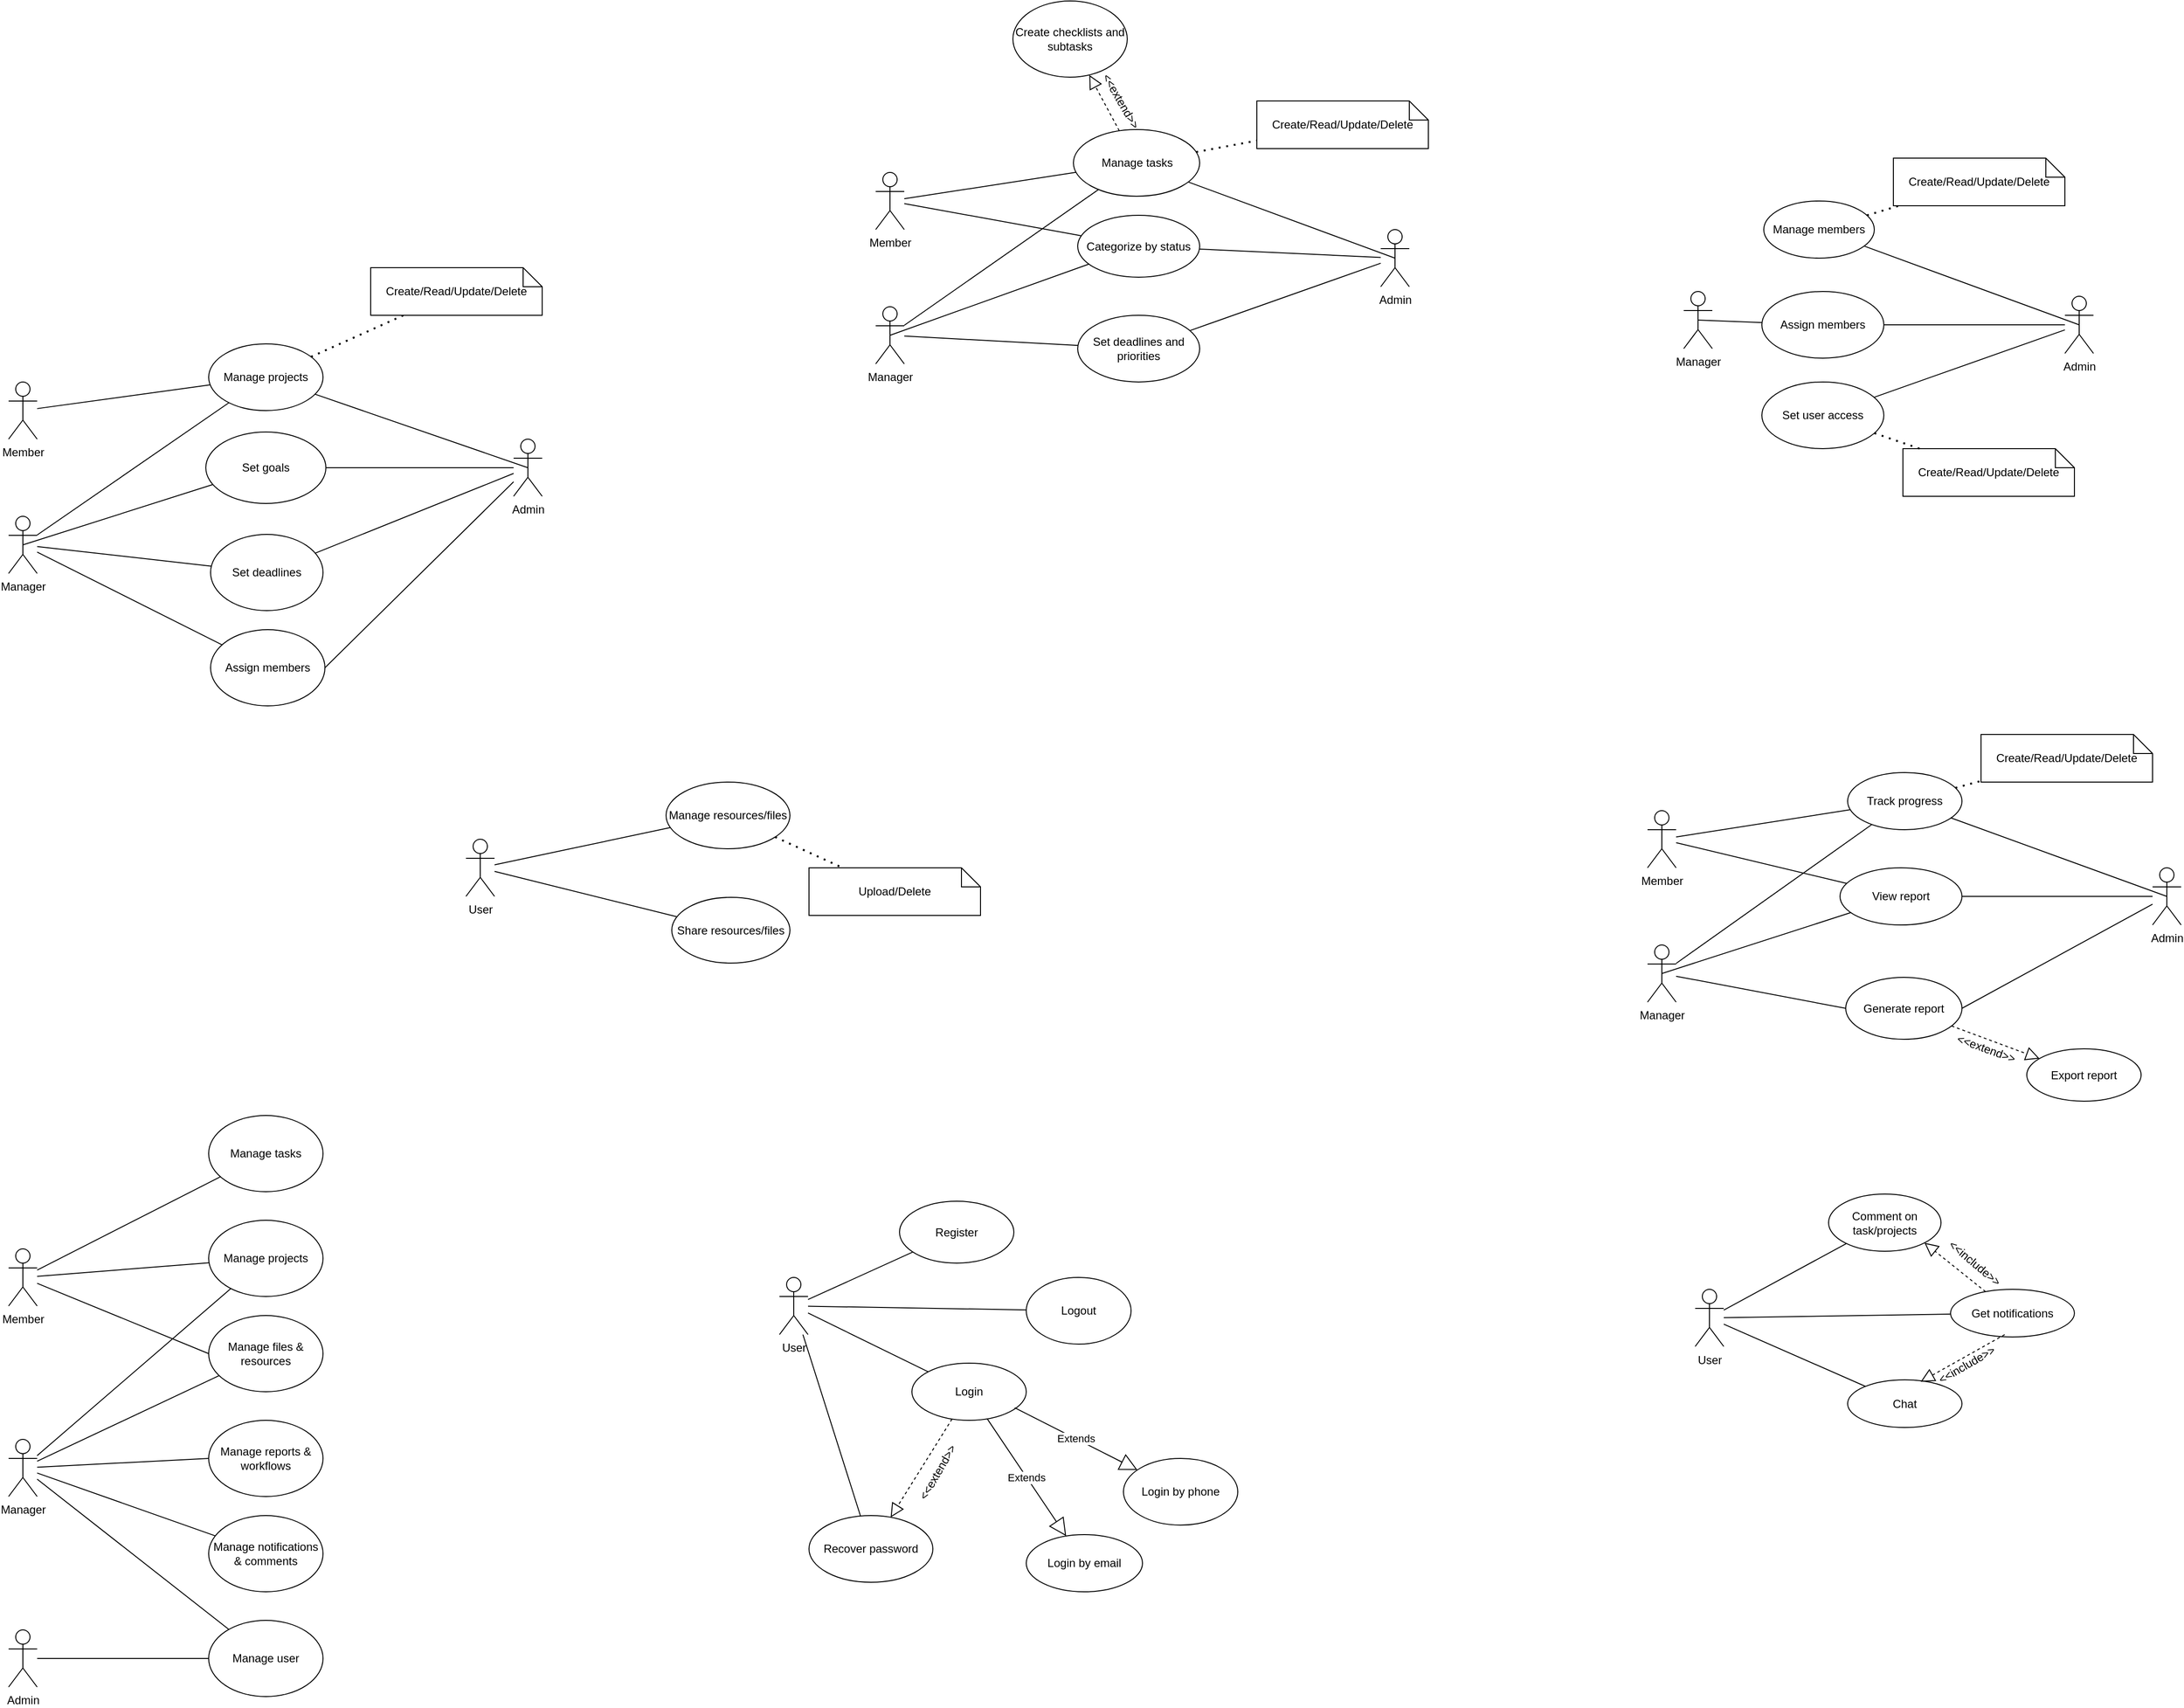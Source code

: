 <mxfile version="27.1.4">
  <diagram name="Page-1" id="LLpskVTNyjd0eYGFW1nT">
    <mxGraphModel dx="1869" dy="2061" grid="1" gridSize="10" guides="1" tooltips="1" connect="1" arrows="1" fold="1" page="1" pageScale="1" pageWidth="827" pageHeight="1169" math="0" shadow="0">
      <root>
        <mxCell id="0" />
        <mxCell id="1" parent="0" />
        <mxCell id="5ddJLNY-2XlwTEDdsY8z-5" value="Manage projects" style="ellipse;whiteSpace=wrap;html=1;" parent="1" vertex="1">
          <mxGeometry x="260" y="-220" width="120" height="70" as="geometry" />
        </mxCell>
        <mxCell id="5ddJLNY-2XlwTEDdsY8z-6" value="Assign members" style="ellipse;whiteSpace=wrap;html=1;" parent="1" vertex="1">
          <mxGeometry x="262" y="80" width="120" height="80" as="geometry" />
        </mxCell>
        <mxCell id="5ddJLNY-2XlwTEDdsY8z-8" value="Set goals" style="ellipse;whiteSpace=wrap;html=1;" parent="1" vertex="1">
          <mxGeometry x="257" y="-127.5" width="126" height="75" as="geometry" />
        </mxCell>
        <mxCell id="oOCcLrobtps6k0QdSRkq-104" value="Member" style="shape=umlActor;verticalLabelPosition=bottom;verticalAlign=top;html=1;outlineConnect=0;" parent="1" vertex="1">
          <mxGeometry x="50" y="730" width="30" height="60" as="geometry" />
        </mxCell>
        <mxCell id="oOCcLrobtps6k0QdSRkq-105" value="Manager" style="shape=umlActor;verticalLabelPosition=bottom;verticalAlign=top;html=1;outlineConnect=0;" parent="1" vertex="1">
          <mxGeometry x="50" y="930" width="30" height="60" as="geometry" />
        </mxCell>
        <mxCell id="oOCcLrobtps6k0QdSRkq-106" value="Admin" style="shape=umlActor;verticalLabelPosition=bottom;verticalAlign=top;html=1;outlineConnect=0;" parent="1" vertex="1">
          <mxGeometry x="50" y="1130" width="30" height="60" as="geometry" />
        </mxCell>
        <mxCell id="oOCcLrobtps6k0QdSRkq-107" value="Manage projects" style="ellipse;whiteSpace=wrap;html=1;" parent="1" vertex="1">
          <mxGeometry x="260" y="700" width="120" height="80" as="geometry" />
        </mxCell>
        <mxCell id="oOCcLrobtps6k0QdSRkq-108" value="Manage tasks" style="ellipse;whiteSpace=wrap;html=1;" parent="1" vertex="1">
          <mxGeometry x="260" y="590" width="120" height="80" as="geometry" />
        </mxCell>
        <mxCell id="oOCcLrobtps6k0QdSRkq-109" value="Manage user" style="ellipse;whiteSpace=wrap;html=1;" parent="1" vertex="1">
          <mxGeometry x="260" y="1120" width="120" height="80" as="geometry" />
        </mxCell>
        <mxCell id="oOCcLrobtps6k0QdSRkq-110" value="Manage reports &amp;amp; workflows" style="ellipse;whiteSpace=wrap;html=1;" parent="1" vertex="1">
          <mxGeometry x="260" y="910" width="120" height="80" as="geometry" />
        </mxCell>
        <mxCell id="oOCcLrobtps6k0QdSRkq-111" value="Manage notifications &amp;amp; comments" style="ellipse;whiteSpace=wrap;html=1;" parent="1" vertex="1">
          <mxGeometry x="260" y="1010" width="120" height="80" as="geometry" />
        </mxCell>
        <mxCell id="i_LhrdnTxtgHmk7P9j8N-1" value="Manage files &amp;amp; resources" style="ellipse;whiteSpace=wrap;html=1;" parent="1" vertex="1">
          <mxGeometry x="260" y="800" width="120" height="80" as="geometry" />
        </mxCell>
        <mxCell id="TwEvVW-eclEVVmXi3KOq-1" value="Member" style="shape=umlActor;verticalLabelPosition=bottom;verticalAlign=top;html=1;outlineConnect=0;" parent="1" vertex="1">
          <mxGeometry x="50" y="-180" width="30" height="60" as="geometry" />
        </mxCell>
        <mxCell id="TwEvVW-eclEVVmXi3KOq-2" value="Manager" style="shape=umlActor;verticalLabelPosition=bottom;verticalAlign=top;html=1;outlineConnect=0;" parent="1" vertex="1">
          <mxGeometry x="50" y="-39" width="30" height="60" as="geometry" />
        </mxCell>
        <mxCell id="TwEvVW-eclEVVmXi3KOq-3" value="Admin" style="shape=umlActor;verticalLabelPosition=bottom;verticalAlign=top;html=1;outlineConnect=0;" parent="1" vertex="1">
          <mxGeometry x="580" y="-120" width="30" height="60" as="geometry" />
        </mxCell>
        <mxCell id="TwEvVW-eclEVVmXi3KOq-14" value="" style="endArrow=none;html=1;rounded=0;" parent="1" source="oOCcLrobtps6k0QdSRkq-104" target="oOCcLrobtps6k0QdSRkq-108" edge="1">
          <mxGeometry width="50" height="50" relative="1" as="geometry">
            <mxPoint x="160" y="760" as="sourcePoint" />
            <mxPoint x="210" y="710" as="targetPoint" />
          </mxGeometry>
        </mxCell>
        <mxCell id="TwEvVW-eclEVVmXi3KOq-15" value="" style="endArrow=none;html=1;rounded=0;entryX=0;entryY=0.5;entryDx=0;entryDy=0;" parent="1" source="oOCcLrobtps6k0QdSRkq-104" target="i_LhrdnTxtgHmk7P9j8N-1" edge="1">
          <mxGeometry width="50" height="50" relative="1" as="geometry">
            <mxPoint x="160" y="760" as="sourcePoint" />
            <mxPoint x="210" y="710" as="targetPoint" />
          </mxGeometry>
        </mxCell>
        <mxCell id="TwEvVW-eclEVVmXi3KOq-23" value="" style="endArrow=none;html=1;rounded=0;" parent="1" source="TwEvVW-eclEVVmXi3KOq-2" target="5ddJLNY-2XlwTEDdsY8z-6" edge="1">
          <mxGeometry width="50" height="50" relative="1" as="geometry">
            <mxPoint x="60" y="343" as="sourcePoint" />
            <mxPoint x="248" y="269" as="targetPoint" />
          </mxGeometry>
        </mxCell>
        <mxCell id="TwEvVW-eclEVVmXi3KOq-25" value="" style="endArrow=none;html=1;rounded=0;" parent="1" source="TwEvVW-eclEVVmXi3KOq-2" target="5ddJLNY-2XlwTEDdsY8z-5" edge="1">
          <mxGeometry width="50" height="50" relative="1" as="geometry">
            <mxPoint x="70" y="330" as="sourcePoint" />
            <mxPoint x="262" y="170" as="targetPoint" />
          </mxGeometry>
        </mxCell>
        <mxCell id="TwEvVW-eclEVVmXi3KOq-33" value="" style="endArrow=none;html=1;rounded=0;" parent="1" source="TwEvVW-eclEVVmXi3KOq-1" target="5ddJLNY-2XlwTEDdsY8z-5" edge="1">
          <mxGeometry width="50" height="50" relative="1" as="geometry">
            <mxPoint x="160" y="200" as="sourcePoint" />
            <mxPoint x="390" y="180" as="targetPoint" />
          </mxGeometry>
        </mxCell>
        <mxCell id="TwEvVW-eclEVVmXi3KOq-35" value="" style="endArrow=none;html=1;rounded=0;exitX=1;exitY=0.5;exitDx=0;exitDy=0;" parent="1" source="5ddJLNY-2XlwTEDdsY8z-6" target="TwEvVW-eclEVVmXi3KOq-3" edge="1">
          <mxGeometry width="50" height="50" relative="1" as="geometry">
            <mxPoint x="340" y="230" as="sourcePoint" />
            <mxPoint x="390" y="180" as="targetPoint" />
          </mxGeometry>
        </mxCell>
        <mxCell id="TwEvVW-eclEVVmXi3KOq-41" value="" style="endArrow=none;html=1;rounded=0;exitX=0.5;exitY=0.5;exitDx=0;exitDy=0;exitPerimeter=0;" parent="1" source="TwEvVW-eclEVVmXi3KOq-3" target="5ddJLNY-2XlwTEDdsY8z-5" edge="1">
          <mxGeometry width="50" height="50" relative="1" as="geometry">
            <mxPoint x="640" y="157" as="sourcePoint" />
            <mxPoint x="920" y="80" as="targetPoint" />
          </mxGeometry>
        </mxCell>
        <mxCell id="TwEvVW-eclEVVmXi3KOq-42" value="" style="endArrow=none;html=1;rounded=0;" parent="1" source="TwEvVW-eclEVVmXi3KOq-3" target="5ddJLNY-2XlwTEDdsY8z-8" edge="1">
          <mxGeometry width="50" height="50" relative="1" as="geometry">
            <mxPoint x="650" y="80" as="sourcePoint" />
            <mxPoint x="730" y="-80" as="targetPoint" />
          </mxGeometry>
        </mxCell>
        <mxCell id="TwEvVW-eclEVVmXi3KOq-47" value="" style="endArrow=none;html=1;rounded=0;exitX=0.5;exitY=0.5;exitDx=0;exitDy=0;exitPerimeter=0;" parent="1" source="TwEvVW-eclEVVmXi3KOq-2" target="5ddJLNY-2XlwTEDdsY8z-8" edge="1">
          <mxGeometry width="50" height="50" relative="1" as="geometry">
            <mxPoint x="180" y="285" as="sourcePoint" />
            <mxPoint x="374" y="20" as="targetPoint" />
          </mxGeometry>
        </mxCell>
        <mxCell id="TwEvVW-eclEVVmXi3KOq-110" value="" style="endArrow=none;html=1;rounded=0;entryX=0;entryY=0.5;entryDx=0;entryDy=0;" parent="1" source="oOCcLrobtps6k0QdSRkq-105" target="oOCcLrobtps6k0QdSRkq-110" edge="1">
          <mxGeometry width="50" height="50" relative="1" as="geometry">
            <mxPoint x="150" y="880" as="sourcePoint" />
            <mxPoint x="340" y="973" as="targetPoint" />
          </mxGeometry>
        </mxCell>
        <mxCell id="TwEvVW-eclEVVmXi3KOq-113" value="" style="endArrow=none;html=1;rounded=0;" parent="1" source="oOCcLrobtps6k0QdSRkq-105" target="oOCcLrobtps6k0QdSRkq-111" edge="1">
          <mxGeometry width="50" height="50" relative="1" as="geometry">
            <mxPoint x="140" y="970" as="sourcePoint" />
            <mxPoint x="320" y="970" as="targetPoint" />
          </mxGeometry>
        </mxCell>
        <mxCell id="TwEvVW-eclEVVmXi3KOq-114" value="" style="endArrow=none;html=1;rounded=0;" parent="1" source="oOCcLrobtps6k0QdSRkq-105" target="oOCcLrobtps6k0QdSRkq-109" edge="1">
          <mxGeometry width="50" height="50" relative="1" as="geometry">
            <mxPoint x="100" y="970" as="sourcePoint" />
            <mxPoint x="288" y="1044" as="targetPoint" />
          </mxGeometry>
        </mxCell>
        <mxCell id="TwEvVW-eclEVVmXi3KOq-115" value="" style="endArrow=none;html=1;rounded=0;" parent="1" source="oOCcLrobtps6k0QdSRkq-105" target="i_LhrdnTxtgHmk7P9j8N-1" edge="1">
          <mxGeometry width="50" height="50" relative="1" as="geometry">
            <mxPoint x="130" y="940" as="sourcePoint" />
            <mxPoint x="310" y="940" as="targetPoint" />
          </mxGeometry>
        </mxCell>
        <mxCell id="TwEvVW-eclEVVmXi3KOq-116" value="" style="endArrow=none;html=1;rounded=0;" parent="1" source="oOCcLrobtps6k0QdSRkq-105" target="oOCcLrobtps6k0QdSRkq-107" edge="1">
          <mxGeometry width="50" height="50" relative="1" as="geometry">
            <mxPoint x="100" y="944" as="sourcePoint" />
            <mxPoint x="288" y="870" as="targetPoint" />
          </mxGeometry>
        </mxCell>
        <mxCell id="TwEvVW-eclEVVmXi3KOq-117" value="" style="endArrow=none;html=1;rounded=0;" parent="1" source="oOCcLrobtps6k0QdSRkq-104" target="oOCcLrobtps6k0QdSRkq-107" edge="1">
          <mxGeometry width="50" height="50" relative="1" as="geometry">
            <mxPoint x="180" y="760" as="sourcePoint" />
            <mxPoint x="370" y="843" as="targetPoint" />
          </mxGeometry>
        </mxCell>
        <mxCell id="8Crcheac2xjCXa0UdA6q-2" value="Create/Read/Update/Delete" style="shape=note;size=20;whiteSpace=wrap;html=1;" parent="1" vertex="1">
          <mxGeometry x="430" y="-300" width="180" height="50" as="geometry" />
        </mxCell>
        <mxCell id="8Crcheac2xjCXa0UdA6q-4" value="Set deadlines" style="ellipse;whiteSpace=wrap;html=1;" parent="1" vertex="1">
          <mxGeometry x="262" y="-20" width="118" height="80" as="geometry" />
        </mxCell>
        <mxCell id="8Crcheac2xjCXa0UdA6q-5" value="" style="endArrow=none;html=1;rounded=0;" parent="1" source="TwEvVW-eclEVVmXi3KOq-2" target="8Crcheac2xjCXa0UdA6q-4" edge="1">
          <mxGeometry width="50" height="50" relative="1" as="geometry">
            <mxPoint x="110" y="20" as="sourcePoint" />
            <mxPoint x="294" y="184" as="targetPoint" />
          </mxGeometry>
        </mxCell>
        <mxCell id="8Crcheac2xjCXa0UdA6q-6" value="" style="endArrow=none;html=1;rounded=0;" parent="1" source="8Crcheac2xjCXa0UdA6q-4" target="TwEvVW-eclEVVmXi3KOq-3" edge="1">
          <mxGeometry width="50" height="50" relative="1" as="geometry">
            <mxPoint x="570" y="201" as="sourcePoint" />
            <mxPoint x="790" y="-70" as="targetPoint" />
          </mxGeometry>
        </mxCell>
        <mxCell id="8Crcheac2xjCXa0UdA6q-11" value="Manage tasks" style="ellipse;whiteSpace=wrap;html=1;" parent="1" vertex="1">
          <mxGeometry x="1167.5" y="-445" width="132.5" height="70" as="geometry" />
        </mxCell>
        <mxCell id="8Crcheac2xjCXa0UdA6q-12" value="&lt;span style=&quot;&quot; data-end=&quot;400&quot; data-start=&quot;366&quot;&gt;Create checklists and subtasks&lt;/span&gt;" style="ellipse;whiteSpace=wrap;html=1;" parent="1" vertex="1">
          <mxGeometry x="1104" y="-580" width="120" height="80" as="geometry" />
        </mxCell>
        <mxCell id="8Crcheac2xjCXa0UdA6q-13" value="Categorize by status" style="ellipse;whiteSpace=wrap;html=1;" parent="1" vertex="1">
          <mxGeometry x="1172" y="-355" width="128" height="65" as="geometry" />
        </mxCell>
        <mxCell id="8Crcheac2xjCXa0UdA6q-14" value="Member" style="shape=umlActor;verticalLabelPosition=bottom;verticalAlign=top;html=1;outlineConnect=0;" parent="1" vertex="1">
          <mxGeometry x="960" y="-400" width="30" height="60" as="geometry" />
        </mxCell>
        <mxCell id="8Crcheac2xjCXa0UdA6q-15" value="Manager" style="shape=umlActor;verticalLabelPosition=bottom;verticalAlign=top;html=1;outlineConnect=0;" parent="1" vertex="1">
          <mxGeometry x="960" y="-259" width="30" height="60" as="geometry" />
        </mxCell>
        <mxCell id="8Crcheac2xjCXa0UdA6q-16" value="Admin" style="shape=umlActor;verticalLabelPosition=bottom;verticalAlign=top;html=1;outlineConnect=0;" parent="1" vertex="1">
          <mxGeometry x="1490" y="-340" width="30" height="60" as="geometry" />
        </mxCell>
        <mxCell id="8Crcheac2xjCXa0UdA6q-18" value="" style="endArrow=none;html=1;rounded=0;" parent="1" source="8Crcheac2xjCXa0UdA6q-15" target="8Crcheac2xjCXa0UdA6q-11" edge="1">
          <mxGeometry width="50" height="50" relative="1" as="geometry">
            <mxPoint x="980" y="110" as="sourcePoint" />
            <mxPoint x="1172" y="-50" as="targetPoint" />
          </mxGeometry>
        </mxCell>
        <mxCell id="8Crcheac2xjCXa0UdA6q-19" value="" style="endArrow=none;html=1;rounded=0;" parent="1" source="8Crcheac2xjCXa0UdA6q-14" target="8Crcheac2xjCXa0UdA6q-11" edge="1">
          <mxGeometry width="50" height="50" relative="1" as="geometry">
            <mxPoint x="1070" y="-20" as="sourcePoint" />
            <mxPoint x="1300" y="-40" as="targetPoint" />
          </mxGeometry>
        </mxCell>
        <mxCell id="8Crcheac2xjCXa0UdA6q-22" value="" style="endArrow=none;html=1;rounded=0;exitX=0.5;exitY=0.5;exitDx=0;exitDy=0;exitPerimeter=0;" parent="1" source="8Crcheac2xjCXa0UdA6q-16" target="8Crcheac2xjCXa0UdA6q-11" edge="1">
          <mxGeometry width="50" height="50" relative="1" as="geometry">
            <mxPoint x="1550" y="-63" as="sourcePoint" />
            <mxPoint x="1830" y="-140" as="targetPoint" />
          </mxGeometry>
        </mxCell>
        <mxCell id="8Crcheac2xjCXa0UdA6q-23" value="" style="endArrow=none;html=1;rounded=0;" parent="1" source="8Crcheac2xjCXa0UdA6q-16" target="8Crcheac2xjCXa0UdA6q-13" edge="1">
          <mxGeometry width="50" height="50" relative="1" as="geometry">
            <mxPoint x="1560" y="-140" as="sourcePoint" />
            <mxPoint x="1640" y="-300" as="targetPoint" />
          </mxGeometry>
        </mxCell>
        <mxCell id="8Crcheac2xjCXa0UdA6q-24" value="" style="endArrow=none;html=1;rounded=0;exitX=0.5;exitY=0.5;exitDx=0;exitDy=0;exitPerimeter=0;" parent="1" source="8Crcheac2xjCXa0UdA6q-15" target="8Crcheac2xjCXa0UdA6q-13" edge="1">
          <mxGeometry width="50" height="50" relative="1" as="geometry">
            <mxPoint x="1090" y="65" as="sourcePoint" />
            <mxPoint x="1284" y="-200" as="targetPoint" />
          </mxGeometry>
        </mxCell>
        <mxCell id="8Crcheac2xjCXa0UdA6q-25" value="Create/Read/Update/Delete" style="shape=note;size=20;whiteSpace=wrap;html=1;" parent="1" vertex="1">
          <mxGeometry x="1360" y="-475" width="180" height="50" as="geometry" />
        </mxCell>
        <mxCell id="8Crcheac2xjCXa0UdA6q-26" value="Set deadlines and priorities" style="ellipse;whiteSpace=wrap;html=1;" parent="1" vertex="1">
          <mxGeometry x="1172" y="-250" width="128" height="70" as="geometry" />
        </mxCell>
        <mxCell id="8Crcheac2xjCXa0UdA6q-27" value="" style="endArrow=none;html=1;rounded=0;" parent="1" source="8Crcheac2xjCXa0UdA6q-15" target="8Crcheac2xjCXa0UdA6q-26" edge="1">
          <mxGeometry width="50" height="50" relative="1" as="geometry">
            <mxPoint x="1020" y="-200" as="sourcePoint" />
            <mxPoint x="1204" y="-36" as="targetPoint" />
          </mxGeometry>
        </mxCell>
        <mxCell id="8Crcheac2xjCXa0UdA6q-28" value="" style="endArrow=none;html=1;rounded=0;" parent="1" source="8Crcheac2xjCXa0UdA6q-26" target="8Crcheac2xjCXa0UdA6q-16" edge="1">
          <mxGeometry width="50" height="50" relative="1" as="geometry">
            <mxPoint x="1480" y="-19" as="sourcePoint" />
            <mxPoint x="1700" y="-290" as="targetPoint" />
          </mxGeometry>
        </mxCell>
        <mxCell id="8Crcheac2xjCXa0UdA6q-31" value="" style="endArrow=none;html=1;rounded=0;" parent="1" source="8Crcheac2xjCXa0UdA6q-14" target="8Crcheac2xjCXa0UdA6q-13" edge="1">
          <mxGeometry width="50" height="50" relative="1" as="geometry">
            <mxPoint x="1010" y="-328" as="sourcePoint" />
            <mxPoint x="1192" y="-370" as="targetPoint" />
          </mxGeometry>
        </mxCell>
        <mxCell id="8Crcheac2xjCXa0UdA6q-33" value="Manage members" style="ellipse;whiteSpace=wrap;html=1;" parent="1" vertex="1">
          <mxGeometry x="1892" y="-370" width="116" height="60" as="geometry" />
        </mxCell>
        <mxCell id="8Crcheac2xjCXa0UdA6q-35" value="Assign members" style="ellipse;whiteSpace=wrap;html=1;" parent="1" vertex="1">
          <mxGeometry x="1890" y="-275" width="128" height="70" as="geometry" />
        </mxCell>
        <mxCell id="8Crcheac2xjCXa0UdA6q-37" value="Manager" style="shape=umlActor;verticalLabelPosition=bottom;verticalAlign=top;html=1;outlineConnect=0;" parent="1" vertex="1">
          <mxGeometry x="1808" y="-275" width="30" height="60" as="geometry" />
        </mxCell>
        <mxCell id="8Crcheac2xjCXa0UdA6q-38" value="Admin" style="shape=umlActor;verticalLabelPosition=bottom;verticalAlign=top;html=1;outlineConnect=0;" parent="1" vertex="1">
          <mxGeometry x="2208" y="-270" width="30" height="60" as="geometry" />
        </mxCell>
        <mxCell id="8Crcheac2xjCXa0UdA6q-44" value="" style="endArrow=none;html=1;rounded=0;exitX=0.5;exitY=0.5;exitDx=0;exitDy=0;exitPerimeter=0;" parent="1" source="8Crcheac2xjCXa0UdA6q-38" target="8Crcheac2xjCXa0UdA6q-33" edge="1">
          <mxGeometry width="50" height="50" relative="1" as="geometry">
            <mxPoint x="2268" y="7" as="sourcePoint" />
            <mxPoint x="2548" y="-70" as="targetPoint" />
          </mxGeometry>
        </mxCell>
        <mxCell id="8Crcheac2xjCXa0UdA6q-45" value="" style="endArrow=none;html=1;rounded=0;" parent="1" source="8Crcheac2xjCXa0UdA6q-38" target="8Crcheac2xjCXa0UdA6q-35" edge="1">
          <mxGeometry width="50" height="50" relative="1" as="geometry">
            <mxPoint x="2278" y="-70" as="sourcePoint" />
            <mxPoint x="2358" y="-230" as="targetPoint" />
          </mxGeometry>
        </mxCell>
        <mxCell id="8Crcheac2xjCXa0UdA6q-46" value="" style="endArrow=none;html=1;rounded=0;exitX=0.5;exitY=0.5;exitDx=0;exitDy=0;exitPerimeter=0;" parent="1" source="8Crcheac2xjCXa0UdA6q-37" target="8Crcheac2xjCXa0UdA6q-35" edge="1">
          <mxGeometry width="50" height="50" relative="1" as="geometry">
            <mxPoint x="1808" y="135" as="sourcePoint" />
            <mxPoint x="2002" y="-130" as="targetPoint" />
          </mxGeometry>
        </mxCell>
        <mxCell id="8Crcheac2xjCXa0UdA6q-47" value="Create/Read/Update/Delete" style="shape=note;size=20;whiteSpace=wrap;html=1;" parent="1" vertex="1">
          <mxGeometry x="2028" y="-415" width="180" height="50" as="geometry" />
        </mxCell>
        <mxCell id="8Crcheac2xjCXa0UdA6q-48" value="Set user access" style="ellipse;whiteSpace=wrap;html=1;" parent="1" vertex="1">
          <mxGeometry x="1890" y="-180" width="128" height="70" as="geometry" />
        </mxCell>
        <mxCell id="8Crcheac2xjCXa0UdA6q-50" value="" style="endArrow=none;html=1;rounded=0;" parent="1" source="8Crcheac2xjCXa0UdA6q-48" target="8Crcheac2xjCXa0UdA6q-38" edge="1">
          <mxGeometry width="50" height="50" relative="1" as="geometry">
            <mxPoint x="2198" y="51" as="sourcePoint" />
            <mxPoint x="2418" y="-220" as="targetPoint" />
          </mxGeometry>
        </mxCell>
        <mxCell id="8Crcheac2xjCXa0UdA6q-58" value="Create/Read/Update/Delete" style="shape=note;size=20;whiteSpace=wrap;html=1;" parent="1" vertex="1">
          <mxGeometry x="2038" y="-110" width="180" height="50" as="geometry" />
        </mxCell>
        <mxCell id="8Crcheac2xjCXa0UdA6q-65" value="Track progress" style="ellipse;whiteSpace=wrap;html=1;" parent="1" vertex="1">
          <mxGeometry x="1980" y="230" width="120" height="60" as="geometry" />
        </mxCell>
        <mxCell id="8Crcheac2xjCXa0UdA6q-66" value="&lt;span style=&quot;&quot; data-end=&quot;400&quot; data-start=&quot;366&quot;&gt;Generate report&lt;/span&gt;" style="ellipse;whiteSpace=wrap;html=1;" parent="1" vertex="1">
          <mxGeometry x="1978" y="445" width="122" height="65" as="geometry" />
        </mxCell>
        <mxCell id="8Crcheac2xjCXa0UdA6q-67" value="View report" style="ellipse;whiteSpace=wrap;html=1;" parent="1" vertex="1">
          <mxGeometry x="1972" y="330" width="128" height="60" as="geometry" />
        </mxCell>
        <mxCell id="8Crcheac2xjCXa0UdA6q-68" value="Member" style="shape=umlActor;verticalLabelPosition=bottom;verticalAlign=top;html=1;outlineConnect=0;" parent="1" vertex="1">
          <mxGeometry x="1770" y="270" width="30" height="60" as="geometry" />
        </mxCell>
        <mxCell id="8Crcheac2xjCXa0UdA6q-69" value="Manager" style="shape=umlActor;verticalLabelPosition=bottom;verticalAlign=top;html=1;outlineConnect=0;" parent="1" vertex="1">
          <mxGeometry x="1770" y="411" width="30" height="60" as="geometry" />
        </mxCell>
        <mxCell id="8Crcheac2xjCXa0UdA6q-70" value="Admin" style="shape=umlActor;verticalLabelPosition=bottom;verticalAlign=top;html=1;outlineConnect=0;" parent="1" vertex="1">
          <mxGeometry x="2300" y="330" width="30" height="60" as="geometry" />
        </mxCell>
        <mxCell id="8Crcheac2xjCXa0UdA6q-71" value="" style="endArrow=none;html=1;rounded=0;entryX=0;entryY=0.5;entryDx=0;entryDy=0;" parent="1" source="8Crcheac2xjCXa0UdA6q-69" target="8Crcheac2xjCXa0UdA6q-66" edge="1">
          <mxGeometry width="50" height="50" relative="1" as="geometry">
            <mxPoint x="1780" y="793" as="sourcePoint" />
            <mxPoint x="1968" y="719" as="targetPoint" />
          </mxGeometry>
        </mxCell>
        <mxCell id="8Crcheac2xjCXa0UdA6q-72" value="" style="endArrow=none;html=1;rounded=0;" parent="1" source="8Crcheac2xjCXa0UdA6q-69" target="8Crcheac2xjCXa0UdA6q-65" edge="1">
          <mxGeometry width="50" height="50" relative="1" as="geometry">
            <mxPoint x="1790" y="780" as="sourcePoint" />
            <mxPoint x="1982" y="620" as="targetPoint" />
          </mxGeometry>
        </mxCell>
        <mxCell id="8Crcheac2xjCXa0UdA6q-73" value="" style="endArrow=none;html=1;rounded=0;" parent="1" source="8Crcheac2xjCXa0UdA6q-68" target="8Crcheac2xjCXa0UdA6q-65" edge="1">
          <mxGeometry width="50" height="50" relative="1" as="geometry">
            <mxPoint x="1880" y="650" as="sourcePoint" />
            <mxPoint x="2110" y="630" as="targetPoint" />
          </mxGeometry>
        </mxCell>
        <mxCell id="8Crcheac2xjCXa0UdA6q-74" value="" style="endArrow=none;html=1;rounded=0;exitX=1;exitY=0.5;exitDx=0;exitDy=0;" parent="1" source="8Crcheac2xjCXa0UdA6q-66" target="8Crcheac2xjCXa0UdA6q-70" edge="1">
          <mxGeometry width="50" height="50" relative="1" as="geometry">
            <mxPoint x="2060" y="680" as="sourcePoint" />
            <mxPoint x="2110" y="630" as="targetPoint" />
          </mxGeometry>
        </mxCell>
        <mxCell id="8Crcheac2xjCXa0UdA6q-76" value="" style="endArrow=none;html=1;rounded=0;exitX=0.5;exitY=0.5;exitDx=0;exitDy=0;exitPerimeter=0;" parent="1" source="8Crcheac2xjCXa0UdA6q-70" target="8Crcheac2xjCXa0UdA6q-65" edge="1">
          <mxGeometry width="50" height="50" relative="1" as="geometry">
            <mxPoint x="2360" y="607" as="sourcePoint" />
            <mxPoint x="2640" y="530" as="targetPoint" />
          </mxGeometry>
        </mxCell>
        <mxCell id="8Crcheac2xjCXa0UdA6q-77" value="" style="endArrow=none;html=1;rounded=0;" parent="1" source="8Crcheac2xjCXa0UdA6q-70" target="8Crcheac2xjCXa0UdA6q-67" edge="1">
          <mxGeometry width="50" height="50" relative="1" as="geometry">
            <mxPoint x="2370" y="530" as="sourcePoint" />
            <mxPoint x="2450" y="370" as="targetPoint" />
          </mxGeometry>
        </mxCell>
        <mxCell id="8Crcheac2xjCXa0UdA6q-78" value="" style="endArrow=none;html=1;rounded=0;exitX=0.5;exitY=0.5;exitDx=0;exitDy=0;exitPerimeter=0;" parent="1" source="8Crcheac2xjCXa0UdA6q-69" target="8Crcheac2xjCXa0UdA6q-67" edge="1">
          <mxGeometry width="50" height="50" relative="1" as="geometry">
            <mxPoint x="1900" y="735" as="sourcePoint" />
            <mxPoint x="2094" y="470" as="targetPoint" />
          </mxGeometry>
        </mxCell>
        <mxCell id="8Crcheac2xjCXa0UdA6q-79" value="Create/Read/Update/Delete" style="shape=note;size=20;whiteSpace=wrap;html=1;" parent="1" vertex="1">
          <mxGeometry x="2120" y="190" width="180" height="50" as="geometry" />
        </mxCell>
        <mxCell id="8Crcheac2xjCXa0UdA6q-80" value="Export report" style="ellipse;whiteSpace=wrap;html=1;" parent="1" vertex="1">
          <mxGeometry x="2168" y="520" width="120" height="55" as="geometry" />
        </mxCell>
        <mxCell id="8Crcheac2xjCXa0UdA6q-83" value="" style="endArrow=none;html=1;rounded=0;" parent="1" source="8Crcheac2xjCXa0UdA6q-68" target="8Crcheac2xjCXa0UdA6q-67" edge="1">
          <mxGeometry width="50" height="50" relative="1" as="geometry">
            <mxPoint x="1820" y="342" as="sourcePoint" />
            <mxPoint x="2002" y="300" as="targetPoint" />
          </mxGeometry>
        </mxCell>
        <mxCell id="8Crcheac2xjCXa0UdA6q-85" value="" style="endArrow=block;dashed=1;endFill=0;endSize=12;html=1;rounded=0;" parent="1" source="8Crcheac2xjCXa0UdA6q-66" target="8Crcheac2xjCXa0UdA6q-80" edge="1">
          <mxGeometry width="160" relative="1" as="geometry">
            <mxPoint x="2296.749" y="505.398" as="sourcePoint" />
            <mxPoint x="2203.261" y="479.999" as="targetPoint" />
            <Array as="points" />
          </mxGeometry>
        </mxCell>
        <mxCell id="8Crcheac2xjCXa0UdA6q-87" value="Manage&amp;nbsp;resources/files" style="ellipse;whiteSpace=wrap;html=1;" parent="1" vertex="1">
          <mxGeometry x="740" y="240" width="130" height="70" as="geometry" />
        </mxCell>
        <mxCell id="8Crcheac2xjCXa0UdA6q-89" value="Share resources/files" style="ellipse;whiteSpace=wrap;html=1;" parent="1" vertex="1">
          <mxGeometry x="746" y="361" width="124" height="69" as="geometry" />
        </mxCell>
        <mxCell id="8Crcheac2xjCXa0UdA6q-90" value="User" style="shape=umlActor;verticalLabelPosition=bottom;verticalAlign=top;html=1;outlineConnect=0;" parent="1" vertex="1">
          <mxGeometry x="530" y="300" width="30" height="60" as="geometry" />
        </mxCell>
        <mxCell id="8Crcheac2xjCXa0UdA6q-95" value="" style="endArrow=none;html=1;rounded=0;" parent="1" source="8Crcheac2xjCXa0UdA6q-90" target="8Crcheac2xjCXa0UdA6q-87" edge="1">
          <mxGeometry width="50" height="50" relative="1" as="geometry">
            <mxPoint x="650" y="650" as="sourcePoint" />
            <mxPoint x="880" y="630" as="targetPoint" />
          </mxGeometry>
        </mxCell>
        <mxCell id="8Crcheac2xjCXa0UdA6q-101" value="Upload/Delete" style="shape=note;size=20;whiteSpace=wrap;html=1;" parent="1" vertex="1">
          <mxGeometry x="890" y="330" width="180" height="50" as="geometry" />
        </mxCell>
        <mxCell id="8Crcheac2xjCXa0UdA6q-103" value="" style="endArrow=none;html=1;rounded=0;" parent="1" source="8Crcheac2xjCXa0UdA6q-90" target="8Crcheac2xjCXa0UdA6q-89" edge="1">
          <mxGeometry width="50" height="50" relative="1" as="geometry">
            <mxPoint x="590" y="342" as="sourcePoint" />
            <mxPoint x="772" y="300" as="targetPoint" />
          </mxGeometry>
        </mxCell>
        <mxCell id="8Crcheac2xjCXa0UdA6q-122" value="Comment on task/projects" style="ellipse;whiteSpace=wrap;html=1;" parent="1" vertex="1">
          <mxGeometry x="1960" y="672.5" width="118" height="60" as="geometry" />
        </mxCell>
        <mxCell id="8Crcheac2xjCXa0UdA6q-123" value="Get notifications" style="ellipse;whiteSpace=wrap;html=1;" parent="1" vertex="1">
          <mxGeometry x="2088" y="772.5" width="130" height="50" as="geometry" />
        </mxCell>
        <mxCell id="8Crcheac2xjCXa0UdA6q-124" value="User" style="shape=umlActor;verticalLabelPosition=bottom;verticalAlign=top;html=1;outlineConnect=0;" parent="1" vertex="1">
          <mxGeometry x="1820" y="772.5" width="30" height="60" as="geometry" />
        </mxCell>
        <mxCell id="8Crcheac2xjCXa0UdA6q-128" value="" style="endArrow=none;html=1;rounded=0;" parent="1" source="8Crcheac2xjCXa0UdA6q-124" target="8Crcheac2xjCXa0UdA6q-122" edge="1">
          <mxGeometry width="50" height="50" relative="1" as="geometry">
            <mxPoint x="1930" y="1152.5" as="sourcePoint" />
            <mxPoint x="2160" y="1132.5" as="targetPoint" />
          </mxGeometry>
        </mxCell>
        <mxCell id="8Crcheac2xjCXa0UdA6q-132" value="" style="endArrow=none;html=1;rounded=0;" parent="1" source="8Crcheac2xjCXa0UdA6q-124" target="8Crcheac2xjCXa0UdA6q-137" edge="1">
          <mxGeometry width="50" height="50" relative="1" as="geometry">
            <mxPoint x="1835" y="943.5" as="sourcePoint" />
            <mxPoint x="2144" y="972.5" as="targetPoint" />
          </mxGeometry>
        </mxCell>
        <mxCell id="8Crcheac2xjCXa0UdA6q-134" value="" style="endArrow=none;html=1;rounded=0;" parent="1" source="8Crcheac2xjCXa0UdA6q-124" target="8Crcheac2xjCXa0UdA6q-123" edge="1">
          <mxGeometry width="50" height="50" relative="1" as="geometry">
            <mxPoint x="1870" y="844.5" as="sourcePoint" />
            <mxPoint x="2052" y="802.5" as="targetPoint" />
          </mxGeometry>
        </mxCell>
        <mxCell id="8Crcheac2xjCXa0UdA6q-137" value="Chat" style="ellipse;whiteSpace=wrap;html=1;" parent="1" vertex="1">
          <mxGeometry x="1980" y="867.5" width="120" height="50" as="geometry" />
        </mxCell>
        <mxCell id="8Crcheac2xjCXa0UdA6q-147" value="Register" style="ellipse;whiteSpace=wrap;html=1;" parent="1" vertex="1">
          <mxGeometry x="985" y="680" width="120" height="65" as="geometry" />
        </mxCell>
        <mxCell id="8Crcheac2xjCXa0UdA6q-148" value="Login" style="ellipse;whiteSpace=wrap;html=1;" parent="1" vertex="1">
          <mxGeometry x="998" y="850" width="120" height="60" as="geometry" />
        </mxCell>
        <mxCell id="8Crcheac2xjCXa0UdA6q-149" value="User" style="shape=umlActor;verticalLabelPosition=bottom;verticalAlign=top;html=1;outlineConnect=0;" parent="1" vertex="1">
          <mxGeometry x="859" y="760" width="30" height="60" as="geometry" />
        </mxCell>
        <mxCell id="8Crcheac2xjCXa0UdA6q-150" value="" style="endArrow=none;html=1;rounded=0;" parent="1" source="8Crcheac2xjCXa0UdA6q-149" target="8Crcheac2xjCXa0UdA6q-147" edge="1">
          <mxGeometry width="50" height="50" relative="1" as="geometry">
            <mxPoint x="969" y="1140" as="sourcePoint" />
            <mxPoint x="1199" y="1120" as="targetPoint" />
          </mxGeometry>
        </mxCell>
        <mxCell id="8Crcheac2xjCXa0UdA6q-151" value="" style="endArrow=none;html=1;rounded=0;" parent="1" source="8Crcheac2xjCXa0UdA6q-149" target="8Crcheac2xjCXa0UdA6q-153" edge="1">
          <mxGeometry width="50" height="50" relative="1" as="geometry">
            <mxPoint x="874" y="931" as="sourcePoint" />
            <mxPoint x="1183" y="960" as="targetPoint" />
          </mxGeometry>
        </mxCell>
        <mxCell id="8Crcheac2xjCXa0UdA6q-152" value="" style="endArrow=none;html=1;rounded=0;" parent="1" source="8Crcheac2xjCXa0UdA6q-149" target="8Crcheac2xjCXa0UdA6q-148" edge="1">
          <mxGeometry width="50" height="50" relative="1" as="geometry">
            <mxPoint x="909" y="832" as="sourcePoint" />
            <mxPoint x="1091" y="790" as="targetPoint" />
          </mxGeometry>
        </mxCell>
        <mxCell id="8Crcheac2xjCXa0UdA6q-153" value="Logout" style="ellipse;whiteSpace=wrap;html=1;" parent="1" vertex="1">
          <mxGeometry x="1118" y="760" width="110" height="70" as="geometry" />
        </mxCell>
        <mxCell id="8Crcheac2xjCXa0UdA6q-154" value="Recover password" style="ellipse;whiteSpace=wrap;html=1;" parent="1" vertex="1">
          <mxGeometry x="890" y="1010" width="130" height="70" as="geometry" />
        </mxCell>
        <mxCell id="8Crcheac2xjCXa0UdA6q-155" value="" style="endArrow=none;html=1;rounded=0;" parent="1" source="8Crcheac2xjCXa0UdA6q-149" target="8Crcheac2xjCXa0UdA6q-154" edge="1">
          <mxGeometry width="50" height="50" relative="1" as="geometry">
            <mxPoint x="960" y="860" as="sourcePoint" />
            <mxPoint x="1136" y="988" as="targetPoint" />
            <Array as="points">
              <mxPoint x="890" y="840" />
            </Array>
          </mxGeometry>
        </mxCell>
        <mxCell id="8Crcheac2xjCXa0UdA6q-157" value="&amp;lt;&amp;lt;extend&amp;gt;&amp;gt;" style="text;html=1;align=center;verticalAlign=middle;resizable=0;points=[];autosize=1;strokeColor=none;fillColor=none;rotation=20;" parent="1" vertex="1">
          <mxGeometry x="2080" y="505" width="90" height="30" as="geometry" />
        </mxCell>
        <mxCell id="8Crcheac2xjCXa0UdA6q-158" value="" style="endArrow=none;dashed=1;html=1;dashPattern=1 3;strokeWidth=2;rounded=0;" parent="1" source="8Crcheac2xjCXa0UdA6q-11" target="8Crcheac2xjCXa0UdA6q-25" edge="1">
          <mxGeometry width="50" height="50" relative="1" as="geometry">
            <mxPoint x="1280" y="-160" as="sourcePoint" />
            <mxPoint x="1330" y="-210" as="targetPoint" />
          </mxGeometry>
        </mxCell>
        <mxCell id="8Crcheac2xjCXa0UdA6q-159" value="" style="endArrow=none;dashed=1;html=1;dashPattern=1 3;strokeWidth=2;rounded=0;" parent="1" source="5ddJLNY-2XlwTEDdsY8z-5" target="8Crcheac2xjCXa0UdA6q-2" edge="1">
          <mxGeometry width="50" height="50" relative="1" as="geometry">
            <mxPoint x="680" y="-321" as="sourcePoint" />
            <mxPoint x="781" y="-360" as="targetPoint" />
          </mxGeometry>
        </mxCell>
        <mxCell id="8Crcheac2xjCXa0UdA6q-160" value="" style="endArrow=none;dashed=1;html=1;dashPattern=1 3;strokeWidth=2;rounded=0;" parent="1" source="8Crcheac2xjCXa0UdA6q-33" target="8Crcheac2xjCXa0UdA6q-47" edge="1">
          <mxGeometry width="50" height="50" relative="1" as="geometry">
            <mxPoint x="1868" y="-391" as="sourcePoint" />
            <mxPoint x="1969" y="-430" as="targetPoint" />
            <Array as="points" />
          </mxGeometry>
        </mxCell>
        <mxCell id="8Crcheac2xjCXa0UdA6q-161" value="" style="endArrow=none;dashed=1;html=1;dashPattern=1 3;strokeWidth=2;rounded=0;" parent="1" source="8Crcheac2xjCXa0UdA6q-48" target="8Crcheac2xjCXa0UdA6q-58" edge="1">
          <mxGeometry width="50" height="50" relative="1" as="geometry">
            <mxPoint x="2088" y="-116" as="sourcePoint" />
            <mxPoint x="2154" y="-150" as="targetPoint" />
            <Array as="points" />
          </mxGeometry>
        </mxCell>
        <mxCell id="8Crcheac2xjCXa0UdA6q-162" value="" style="endArrow=none;dashed=1;html=1;dashPattern=1 3;strokeWidth=2;rounded=0;" parent="1" source="8Crcheac2xjCXa0UdA6q-65" target="8Crcheac2xjCXa0UdA6q-79" edge="1">
          <mxGeometry width="50" height="50" relative="1" as="geometry">
            <mxPoint x="2190" y="234" as="sourcePoint" />
            <mxPoint x="2256" y="200" as="targetPoint" />
            <Array as="points" />
          </mxGeometry>
        </mxCell>
        <mxCell id="8Crcheac2xjCXa0UdA6q-163" value="" style="endArrow=none;dashed=1;html=1;dashPattern=1 3;strokeWidth=2;rounded=0;" parent="1" source="8Crcheac2xjCXa0UdA6q-87" target="8Crcheac2xjCXa0UdA6q-101" edge="1">
          <mxGeometry width="50" height="50" relative="1" as="geometry">
            <mxPoint x="930" y="274" as="sourcePoint" />
            <mxPoint x="996" y="240" as="targetPoint" />
            <Array as="points" />
          </mxGeometry>
        </mxCell>
        <mxCell id="8Crcheac2xjCXa0UdA6q-174" value="" style="endArrow=none;html=1;rounded=0;" parent="1" source="oOCcLrobtps6k0QdSRkq-106" target="oOCcLrobtps6k0QdSRkq-109" edge="1">
          <mxGeometry width="50" height="50" relative="1" as="geometry">
            <mxPoint x="170" y="1150" as="sourcePoint" />
            <mxPoint x="371" y="1307" as="targetPoint" />
          </mxGeometry>
        </mxCell>
        <mxCell id="8Crcheac2xjCXa0UdA6q-178" value="" style="endArrow=block;dashed=1;endFill=0;endSize=12;html=1;rounded=0;" parent="1" source="8Crcheac2xjCXa0UdA6q-11" target="8Crcheac2xjCXa0UdA6q-12" edge="1">
          <mxGeometry width="160" relative="1" as="geometry">
            <mxPoint x="1247" y="-504" as="sourcePoint" />
            <mxPoint x="1260.551" y="-545.982" as="targetPoint" />
            <Array as="points" />
          </mxGeometry>
        </mxCell>
        <mxCell id="8Crcheac2xjCXa0UdA6q-179" value="&amp;lt;&amp;lt;extend&amp;gt;&amp;gt;" style="text;html=1;align=center;verticalAlign=middle;resizable=0;points=[];autosize=1;strokeColor=none;fillColor=none;rotation=60;" parent="1" vertex="1">
          <mxGeometry x="1171.999" y="-490.004" width="90" height="30" as="geometry" />
        </mxCell>
        <mxCell id="8Crcheac2xjCXa0UdA6q-182" value="" style="endArrow=block;dashed=1;endFill=0;endSize=12;html=1;rounded=0;" parent="1" source="8Crcheac2xjCXa0UdA6q-148" target="8Crcheac2xjCXa0UdA6q-154" edge="1">
          <mxGeometry width="160" relative="1" as="geometry">
            <mxPoint x="1067.997" y="1090.003" as="sourcePoint" />
            <mxPoint x="1085.548" y="1023.021" as="targetPoint" />
            <Array as="points" />
          </mxGeometry>
        </mxCell>
        <mxCell id="8Crcheac2xjCXa0UdA6q-183" value="&amp;lt;&amp;lt;extend&amp;gt;&amp;gt;" style="text;html=1;align=center;verticalAlign=middle;resizable=0;points=[];autosize=1;strokeColor=none;fillColor=none;rotation=-60;" parent="1" vertex="1">
          <mxGeometry x="979.996" y="949.999" width="90" height="30" as="geometry" />
        </mxCell>
        <mxCell id="8Crcheac2xjCXa0UdA6q-185" value="Login by phone" style="ellipse;whiteSpace=wrap;html=1;" parent="1" vertex="1">
          <mxGeometry x="1220" y="950" width="120" height="70" as="geometry" />
        </mxCell>
        <mxCell id="8Crcheac2xjCXa0UdA6q-186" value="Login by email" style="ellipse;whiteSpace=wrap;html=1;" parent="1" vertex="1">
          <mxGeometry x="1118" y="1030" width="122" height="60" as="geometry" />
        </mxCell>
        <mxCell id="8Crcheac2xjCXa0UdA6q-190" value="Extends" style="endArrow=block;endSize=16;endFill=0;html=1;rounded=0;" parent="1" source="8Crcheac2xjCXa0UdA6q-148" target="8Crcheac2xjCXa0UdA6q-186" edge="1">
          <mxGeometry width="160" relative="1" as="geometry">
            <mxPoint x="1090" y="1110" as="sourcePoint" />
            <mxPoint x="1250" y="1110" as="targetPoint" />
          </mxGeometry>
        </mxCell>
        <mxCell id="8Crcheac2xjCXa0UdA6q-191" value="Extends" style="endArrow=block;endSize=16;endFill=0;html=1;rounded=0;exitX=0.899;exitY=0.78;exitDx=0;exitDy=0;exitPerimeter=0;" parent="1" source="8Crcheac2xjCXa0UdA6q-148" target="8Crcheac2xjCXa0UdA6q-185" edge="1">
          <mxGeometry width="160" relative="1" as="geometry">
            <mxPoint x="1150" y="950" as="sourcePoint" />
            <mxPoint x="1200" y="1033" as="targetPoint" />
          </mxGeometry>
        </mxCell>
        <mxCell id="8Crcheac2xjCXa0UdA6q-193" value="" style="endArrow=block;dashed=1;endFill=0;endSize=12;html=1;rounded=0;entryX=1;entryY=1;entryDx=0;entryDy=0;" parent="1" source="8Crcheac2xjCXa0UdA6q-123" target="8Crcheac2xjCXa0UdA6q-122" edge="1">
          <mxGeometry width="160" relative="1" as="geometry">
            <mxPoint x="2090" y="802.5" as="sourcePoint" />
            <mxPoint x="2110" y="831.5" as="targetPoint" />
            <Array as="points" />
          </mxGeometry>
        </mxCell>
        <mxCell id="8Crcheac2xjCXa0UdA6q-195" value="&amp;lt;&amp;lt;include&amp;gt;&amp;gt;" style="text;html=1;align=center;verticalAlign=middle;resizable=0;points=[];autosize=1;strokeColor=none;fillColor=none;rotation=40;" parent="1" vertex="1">
          <mxGeometry x="2068" y="730" width="90" height="30" as="geometry" />
        </mxCell>
        <mxCell id="8Crcheac2xjCXa0UdA6q-196" value="" style="endArrow=block;dashed=1;endFill=0;endSize=12;html=1;rounded=0;entryX=0.639;entryY=0.04;entryDx=0;entryDy=0;entryPerimeter=0;exitX=0.437;exitY=0.951;exitDx=0;exitDy=0;exitPerimeter=0;" parent="1" source="8Crcheac2xjCXa0UdA6q-123" target="8Crcheac2xjCXa0UdA6q-137" edge="1">
          <mxGeometry width="160" relative="1" as="geometry">
            <mxPoint x="2145" y="925.926" as="sourcePoint" />
            <mxPoint x="2100" y="870.926" as="targetPoint" />
            <Array as="points" />
          </mxGeometry>
        </mxCell>
        <mxCell id="8Crcheac2xjCXa0UdA6q-197" value="&amp;lt;&amp;lt;include&amp;gt;&amp;gt;" style="text;html=1;align=center;verticalAlign=middle;resizable=0;points=[];autosize=1;strokeColor=none;fillColor=none;rotation=-30;" parent="1" vertex="1">
          <mxGeometry x="2060" y="837.496" width="90" height="30" as="geometry" />
        </mxCell>
      </root>
    </mxGraphModel>
  </diagram>
</mxfile>
